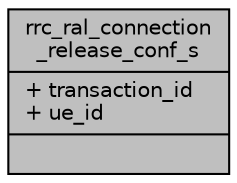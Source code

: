 digraph "rrc_ral_connection_release_conf_s"
{
 // LATEX_PDF_SIZE
  edge [fontname="Helvetica",fontsize="10",labelfontname="Helvetica",labelfontsize="10"];
  node [fontname="Helvetica",fontsize="10",shape=record];
  Node1 [label="{rrc_ral_connection\l_release_conf_s\n|+ transaction_id\l+ ue_id\l|}",height=0.2,width=0.4,color="black", fillcolor="grey75", style="filled", fontcolor="black",tooltip=" "];
}
